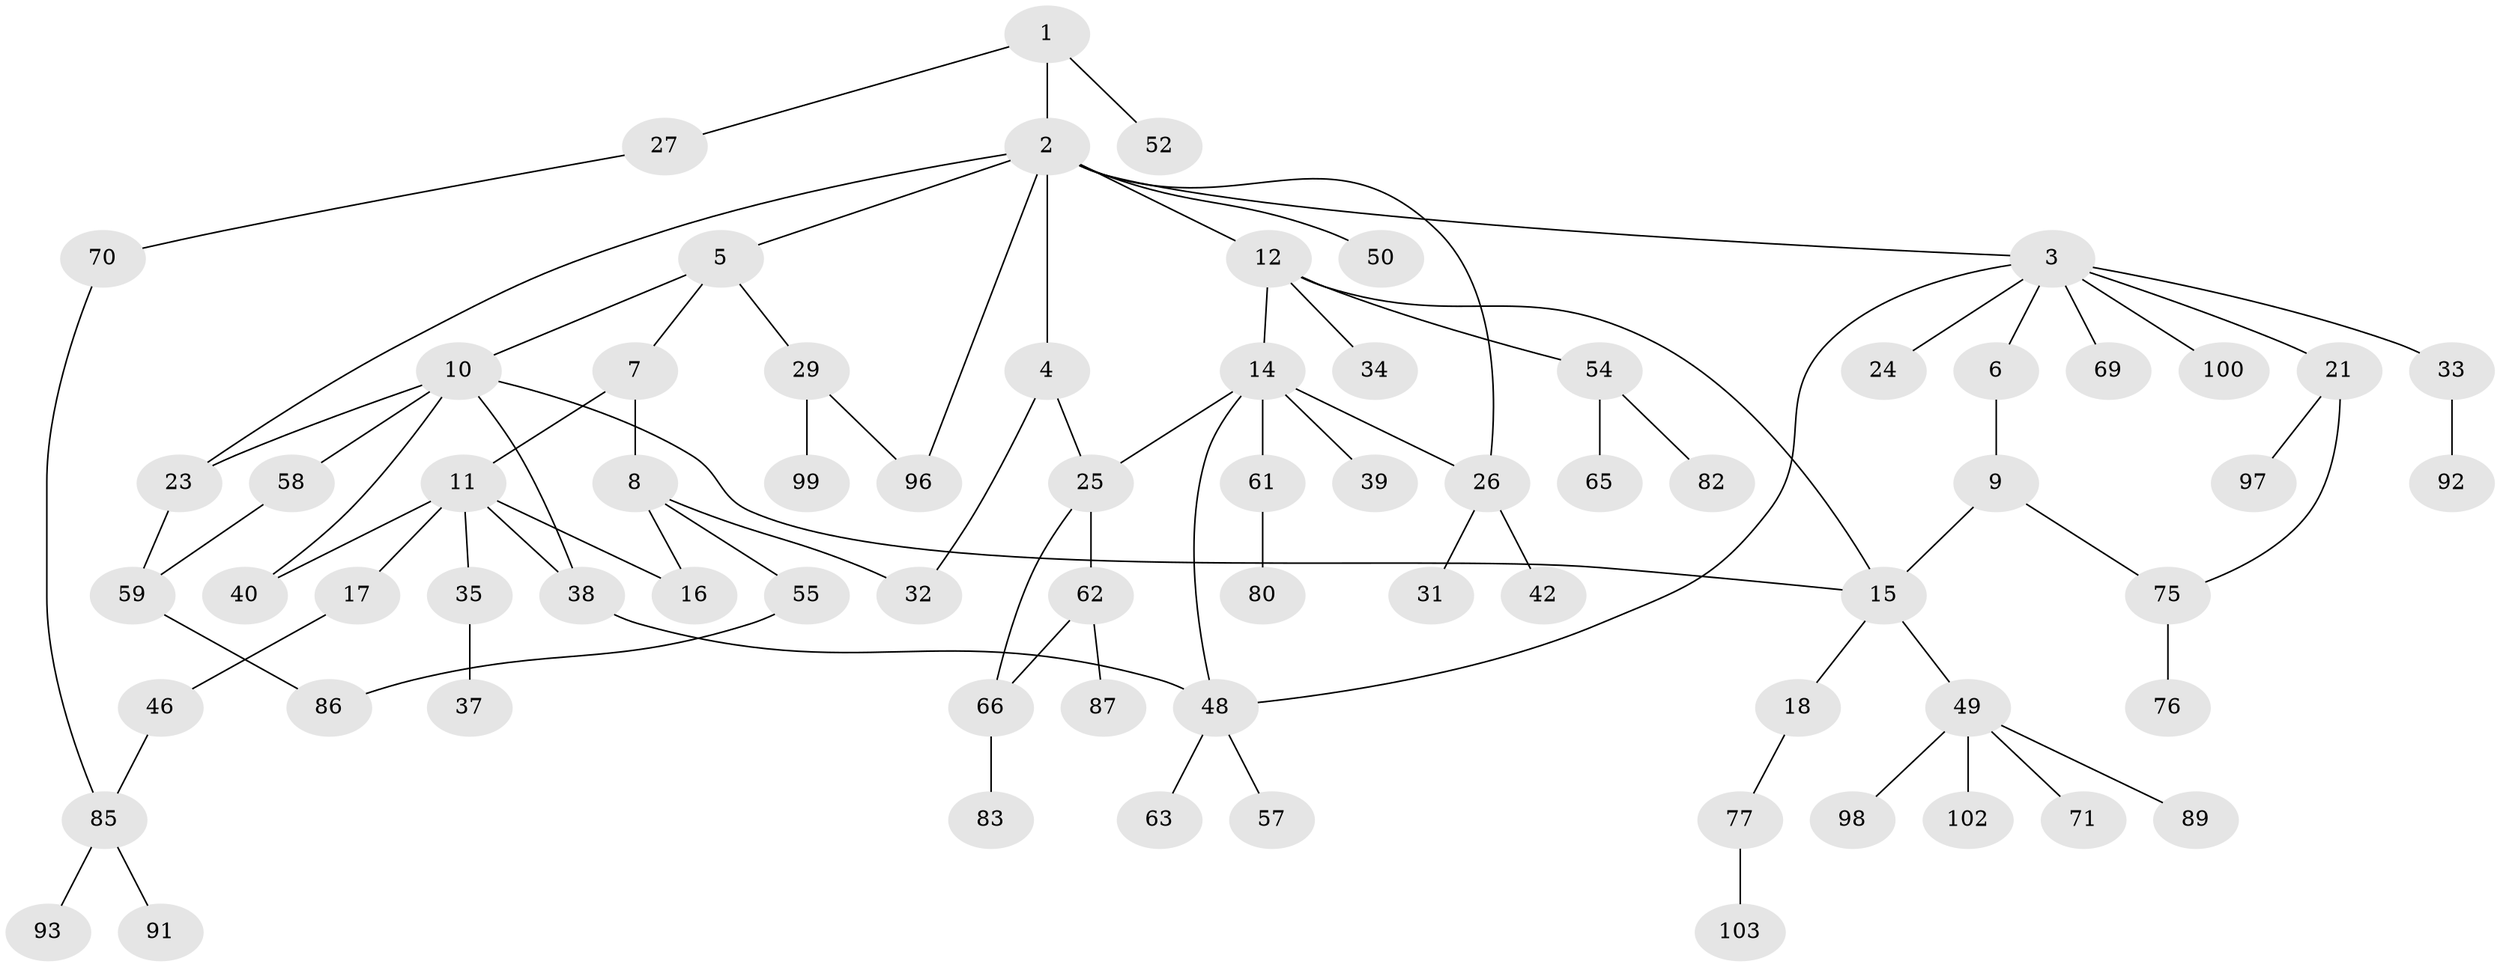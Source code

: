 // Generated by graph-tools (version 1.1) at 2025/23/03/03/25 07:23:35]
// undirected, 72 vertices, 88 edges
graph export_dot {
graph [start="1"]
  node [color=gray90,style=filled];
  1 [super="+20"];
  2 [super="+43"];
  3 [super="+28"];
  4 [super="+47"];
  5;
  6 [super="+56"];
  7 [super="+13"];
  8 [super="+90"];
  9 [super="+67"];
  10 [super="+73"];
  11 [super="+19"];
  12 [super="+30"];
  14 [super="+72"];
  15 [super="+44"];
  16 [super="+53"];
  17 [super="+22"];
  18 [super="+74"];
  21 [super="+51"];
  23;
  24;
  25;
  26 [super="+36"];
  27;
  29 [super="+81"];
  31;
  32 [super="+41"];
  33 [super="+45"];
  34;
  35;
  37;
  38;
  39;
  40 [super="+95"];
  42;
  46;
  48 [super="+68"];
  49 [super="+64"];
  50;
  52;
  54 [super="+60"];
  55;
  57;
  58 [super="+84"];
  59 [super="+79"];
  61;
  62 [super="+78"];
  63 [super="+101"];
  65;
  66;
  69;
  70;
  71;
  75;
  76;
  77 [super="+94"];
  80;
  82;
  83;
  85 [super="+88"];
  86 [super="+104"];
  87;
  89;
  91;
  92;
  93;
  96;
  97;
  98;
  99;
  100;
  102;
  103;
  1 -- 2;
  1 -- 52;
  1 -- 27;
  2 -- 3;
  2 -- 4;
  2 -- 5;
  2 -- 12;
  2 -- 23;
  2 -- 96;
  2 -- 26;
  2 -- 50;
  3 -- 6;
  3 -- 21;
  3 -- 24;
  3 -- 100;
  3 -- 33;
  3 -- 69;
  3 -- 48;
  4 -- 32;
  4 -- 25;
  5 -- 7;
  5 -- 10;
  5 -- 29;
  6 -- 9;
  7 -- 8;
  7 -- 11;
  8 -- 32;
  8 -- 55;
  8 -- 16;
  9 -- 75;
  9 -- 15;
  10 -- 58;
  10 -- 23;
  10 -- 15;
  10 -- 38;
  10 -- 40;
  11 -- 16;
  11 -- 17;
  11 -- 35;
  11 -- 38;
  11 -- 40;
  12 -- 14;
  12 -- 15;
  12 -- 34;
  12 -- 54;
  14 -- 25;
  14 -- 26;
  14 -- 39;
  14 -- 61;
  14 -- 48;
  15 -- 18;
  15 -- 49;
  17 -- 46;
  18 -- 77;
  21 -- 97;
  21 -- 75;
  23 -- 59;
  25 -- 62;
  25 -- 66;
  26 -- 31;
  26 -- 42;
  27 -- 70;
  29 -- 96;
  29 -- 99;
  33 -- 92;
  35 -- 37;
  38 -- 48;
  46 -- 85;
  48 -- 57;
  48 -- 63;
  49 -- 71;
  49 -- 102;
  49 -- 89;
  49 -- 98;
  54 -- 65;
  54 -- 82;
  55 -- 86;
  58 -- 59;
  59 -- 86;
  61 -- 80;
  62 -- 87;
  62 -- 66;
  66 -- 83;
  70 -- 85;
  75 -- 76;
  77 -- 103;
  85 -- 91;
  85 -- 93;
}
